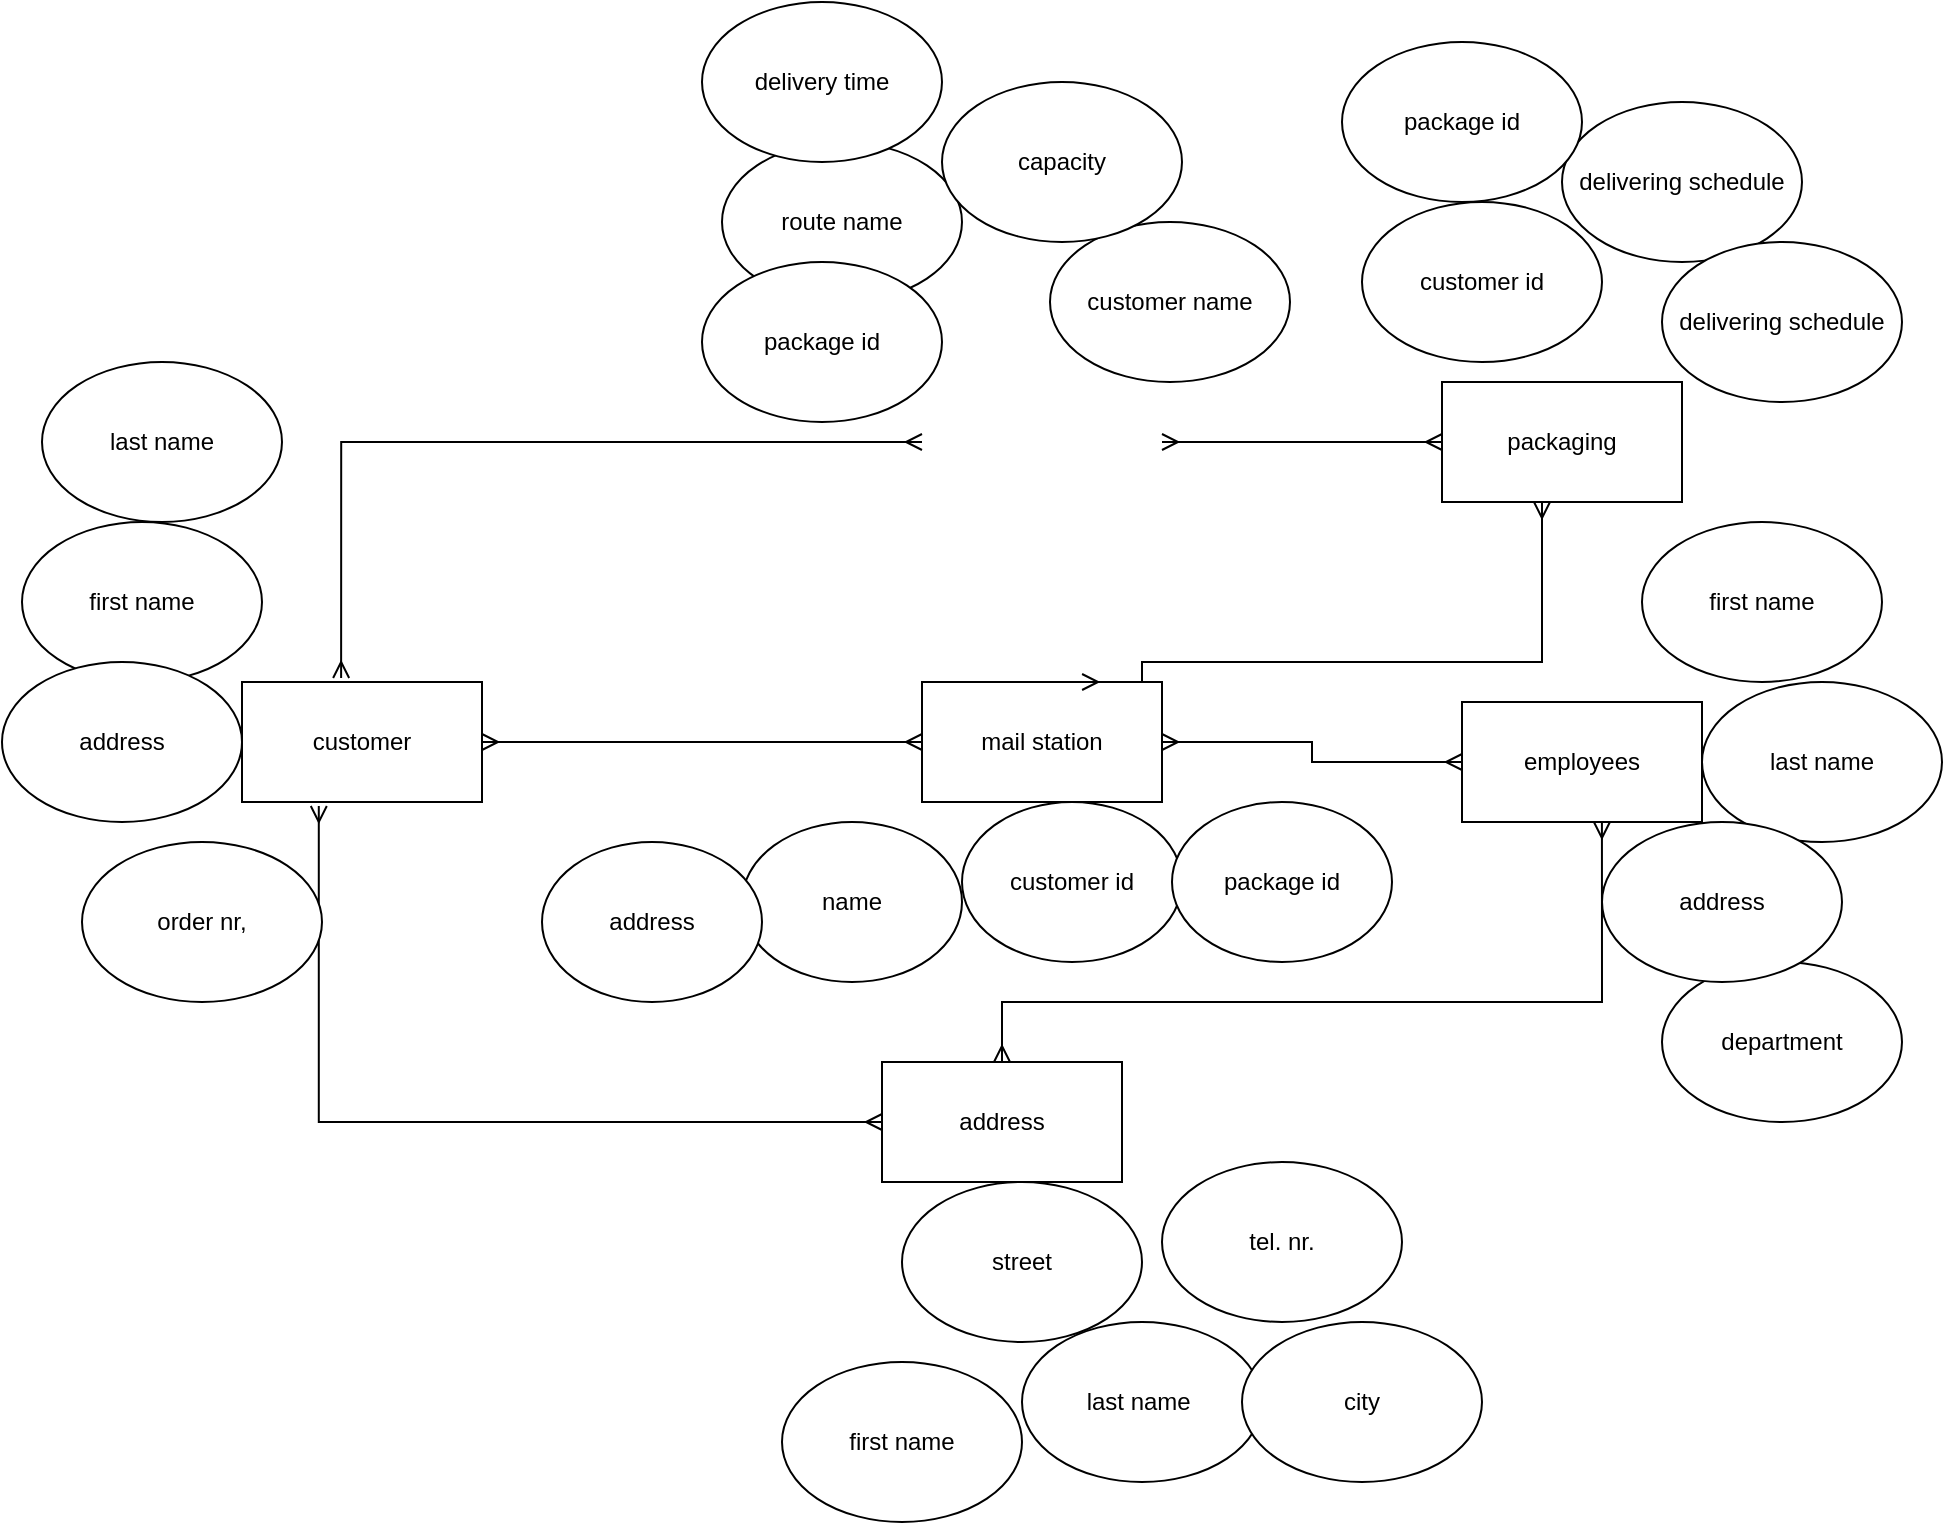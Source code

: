 <mxfile version="13.10.9" type="github" pages="2"><diagram id="hnk0GGWnFjxsSdoRdIvr" name="Page-1"><mxGraphModel dx="1865" dy="1717" grid="1" gridSize="10" guides="1" tooltips="1" connect="1" arrows="1" fold="1" page="1" pageScale="1" pageWidth="827" pageHeight="1169" math="0" shadow="0"><root><mxCell id="0"/><mxCell id="1" parent="0"/><mxCell id="8ZY2IFjKFhMp_e0ys6mb-2" value="mail station" style="rounded=0;whiteSpace=wrap;html=1;" parent="1" vertex="1"><mxGeometry x="350" y="-400" width="120" height="60" as="geometry"/></mxCell><mxCell id="8ZY2IFjKFhMp_e0ys6mb-15" style="edgeStyle=orthogonalEdgeStyle;rounded=0;orthogonalLoop=1;jettySize=auto;html=1;startArrow=ERmany;startFill=0;endArrow=ERmany;endFill=0;entryX=0.583;entryY=1;entryDx=0;entryDy=0;entryPerimeter=0;" parent="1" source="8ZY2IFjKFhMp_e0ys6mb-3" target="8ZY2IFjKFhMp_e0ys6mb-7" edge="1"><mxGeometry relative="1" as="geometry"><mxPoint x="680" y="-240" as="targetPoint"/><Array as="points"><mxPoint x="690" y="-240"/></Array></mxGeometry></mxCell><mxCell id="8ZY2IFjKFhMp_e0ys6mb-16" style="edgeStyle=orthogonalEdgeStyle;rounded=0;orthogonalLoop=1;jettySize=auto;html=1;entryX=0.32;entryY=1.033;entryDx=0;entryDy=0;entryPerimeter=0;startArrow=ERmany;startFill=0;endArrow=ERmany;endFill=0;" parent="1" source="8ZY2IFjKFhMp_e0ys6mb-3" target="8ZY2IFjKFhMp_e0ys6mb-5" edge="1"><mxGeometry relative="1" as="geometry"/></mxCell><mxCell id="8ZY2IFjKFhMp_e0ys6mb-3" value="address" style="rounded=0;whiteSpace=wrap;html=1;" parent="1" vertex="1"><mxGeometry x="330" y="-210" width="120" height="60" as="geometry"/></mxCell><mxCell id="8ZY2IFjKFhMp_e0ys6mb-17" style="edgeStyle=orthogonalEdgeStyle;rounded=0;orthogonalLoop=1;jettySize=auto;html=1;entryX=1;entryY=0.5;entryDx=0;entryDy=0;startArrow=ERmany;startFill=0;endArrow=ERmany;endFill=0;" parent="1" source="8ZY2IFjKFhMp_e0ys6mb-4" edge="1"><mxGeometry relative="1" as="geometry"><mxPoint x="470" y="-520" as="targetPoint"/></mxGeometry></mxCell><mxCell id="8ZY2IFjKFhMp_e0ys6mb-18" style="edgeStyle=orthogonalEdgeStyle;rounded=0;orthogonalLoop=1;jettySize=auto;html=1;startArrow=ERmany;startFill=0;endArrow=ERmany;endFill=0;entryX=0.667;entryY=0;entryDx=0;entryDy=0;entryPerimeter=0;" parent="1" source="8ZY2IFjKFhMp_e0ys6mb-4" target="8ZY2IFjKFhMp_e0ys6mb-2" edge="1"><mxGeometry relative="1" as="geometry"><mxPoint x="590" y="-410" as="targetPoint"/><Array as="points"><mxPoint x="660" y="-410"/><mxPoint x="460" y="-410"/></Array></mxGeometry></mxCell><mxCell id="8ZY2IFjKFhMp_e0ys6mb-4" value="packaging" style="rounded=0;whiteSpace=wrap;html=1;" parent="1" vertex="1"><mxGeometry x="610" y="-550" width="120" height="60" as="geometry"/></mxCell><mxCell id="8ZY2IFjKFhMp_e0ys6mb-5" value="customer" style="rounded=0;whiteSpace=wrap;html=1;" parent="1" vertex="1"><mxGeometry x="10" y="-400" width="120" height="60" as="geometry"/></mxCell><mxCell id="8ZY2IFjKFhMp_e0ys6mb-11" style="edgeStyle=orthogonalEdgeStyle;rounded=0;orthogonalLoop=1;jettySize=auto;html=1;entryX=0.413;entryY=-0.033;entryDx=0;entryDy=0;entryPerimeter=0;startArrow=ERmany;startFill=0;endArrow=ERmany;endFill=0;" parent="1" target="8ZY2IFjKFhMp_e0ys6mb-5" edge="1"><mxGeometry relative="1" as="geometry"><Array as="points"><mxPoint x="60" y="-520"/></Array><mxPoint x="350" y="-520" as="sourcePoint"/></mxGeometry></mxCell><mxCell id="8ZY2IFjKFhMp_e0ys6mb-7" value="employees" style="rounded=0;whiteSpace=wrap;html=1;" parent="1" vertex="1"><mxGeometry x="620" y="-390" width="120" height="60" as="geometry"/></mxCell><mxCell id="8ZY2IFjKFhMp_e0ys6mb-20" style="edgeStyle=orthogonalEdgeStyle;rounded=0;orthogonalLoop=1;jettySize=auto;html=1;exitX=1;exitY=0.5;exitDx=0;exitDy=0;startArrow=ERmany;startFill=0;endArrow=ERmany;endFill=0;entryX=0;entryY=0.5;entryDx=0;entryDy=0;" parent="1" source="8ZY2IFjKFhMp_e0ys6mb-5" target="8ZY2IFjKFhMp_e0ys6mb-2" edge="1"><mxGeometry relative="1" as="geometry"><mxPoint x="130" y="-370" as="sourcePoint"/><mxPoint x="220" y="-370" as="targetPoint"/></mxGeometry></mxCell><mxCell id="8ZY2IFjKFhMp_e0ys6mb-23" style="edgeStyle=orthogonalEdgeStyle;rounded=0;orthogonalLoop=1;jettySize=auto;html=1;entryX=0;entryY=0.5;entryDx=0;entryDy=0;startArrow=ERmany;startFill=0;endArrow=ERmany;endFill=0;" parent="1" source="8ZY2IFjKFhMp_e0ys6mb-2" target="8ZY2IFjKFhMp_e0ys6mb-7" edge="1"><mxGeometry relative="1" as="geometry"><mxPoint x="470" y="-370" as="sourcePoint"/><mxPoint x="499.76" y="-359.84" as="targetPoint"/></mxGeometry></mxCell><mxCell id="8ZY2IFjKFhMp_e0ys6mb-24" value="route name" style="ellipse;whiteSpace=wrap;html=1;" parent="1" vertex="1"><mxGeometry x="250" y="-670" width="120" height="80" as="geometry"/></mxCell><mxCell id="8ZY2IFjKFhMp_e0ys6mb-25" value="customer name" style="ellipse;whiteSpace=wrap;html=1;" parent="1" vertex="1"><mxGeometry x="414" y="-630" width="120" height="80" as="geometry"/></mxCell><mxCell id="8ZY2IFjKFhMp_e0ys6mb-26" value="capacity" style="ellipse;whiteSpace=wrap;html=1;" parent="1" vertex="1"><mxGeometry x="360" y="-700" width="120" height="80" as="geometry"/></mxCell><mxCell id="bsbDy2MxF6c4dUeJ8BXN-1" value="customer id" style="ellipse;whiteSpace=wrap;html=1;" parent="1" vertex="1"><mxGeometry x="570" y="-640" width="120" height="80" as="geometry"/></mxCell><mxCell id="bsbDy2MxF6c4dUeJ8BXN-2" value="delivering schedule" style="ellipse;whiteSpace=wrap;html=1;" parent="1" vertex="1"><mxGeometry x="670" y="-690" width="120" height="80" as="geometry"/></mxCell><mxCell id="bsbDy2MxF6c4dUeJ8BXN-3" value="package id" style="ellipse;whiteSpace=wrap;html=1;" parent="1" vertex="1"><mxGeometry x="560" y="-720" width="120" height="80" as="geometry"/></mxCell><mxCell id="bsbDy2MxF6c4dUeJ8BXN-4" value="street" style="ellipse;whiteSpace=wrap;html=1;" parent="1" vertex="1"><mxGeometry x="340" y="-150" width="120" height="80" as="geometry"/></mxCell><mxCell id="bsbDy2MxF6c4dUeJ8BXN-5" value="first name" style="ellipse;whiteSpace=wrap;html=1;" parent="1" vertex="1"><mxGeometry x="280" y="-60" width="120" height="80" as="geometry"/></mxCell><mxCell id="bsbDy2MxF6c4dUeJ8BXN-6" value="last name&amp;nbsp;" style="ellipse;whiteSpace=wrap;html=1;" parent="1" vertex="1"><mxGeometry x="400" y="-80" width="120" height="80" as="geometry"/></mxCell><mxCell id="bsbDy2MxF6c4dUeJ8BXN-7" value="city" style="ellipse;whiteSpace=wrap;html=1;" parent="1" vertex="1"><mxGeometry x="510" y="-80" width="120" height="80" as="geometry"/></mxCell><mxCell id="bsbDy2MxF6c4dUeJ8BXN-8" value="tel. nr." style="ellipse;whiteSpace=wrap;html=1;" parent="1" vertex="1"><mxGeometry x="470" y="-160" width="120" height="80" as="geometry"/></mxCell><mxCell id="bsbDy2MxF6c4dUeJ8BXN-9" value="first name" style="ellipse;whiteSpace=wrap;html=1;" parent="1" vertex="1"><mxGeometry x="-100" y="-480" width="120" height="80" as="geometry"/></mxCell><mxCell id="bsbDy2MxF6c4dUeJ8BXN-10" value="address" style="ellipse;whiteSpace=wrap;html=1;" parent="1" vertex="1"><mxGeometry x="-110" y="-410" width="120" height="80" as="geometry"/></mxCell><mxCell id="bsbDy2MxF6c4dUeJ8BXN-11" value="order nr," style="ellipse;whiteSpace=wrap;html=1;" parent="1" vertex="1"><mxGeometry x="-70" y="-320" width="120" height="80" as="geometry"/></mxCell><mxCell id="bsbDy2MxF6c4dUeJ8BXN-12" value="first name" style="ellipse;whiteSpace=wrap;html=1;" parent="1" vertex="1"><mxGeometry x="710" y="-480" width="120" height="80" as="geometry"/></mxCell><mxCell id="bsbDy2MxF6c4dUeJ8BXN-13" value="last name" style="ellipse;whiteSpace=wrap;html=1;" parent="1" vertex="1"><mxGeometry x="740" y="-400" width="120" height="80" as="geometry"/></mxCell><mxCell id="bsbDy2MxF6c4dUeJ8BXN-14" value="department" style="ellipse;whiteSpace=wrap;html=1;" parent="1" vertex="1"><mxGeometry x="720" y="-260" width="120" height="80" as="geometry"/></mxCell><mxCell id="bsbDy2MxF6c4dUeJ8BXN-15" value="address" style="ellipse;whiteSpace=wrap;html=1;" parent="1" vertex="1"><mxGeometry x="690" y="-330" width="120" height="80" as="geometry"/></mxCell><mxCell id="bsbDy2MxF6c4dUeJ8BXN-16" value="name" style="ellipse;whiteSpace=wrap;html=1;" parent="1" vertex="1"><mxGeometry x="260" y="-330" width="110" height="80" as="geometry"/></mxCell><mxCell id="bsbDy2MxF6c4dUeJ8BXN-17" value="address" style="ellipse;whiteSpace=wrap;html=1;" parent="1" vertex="1"><mxGeometry x="160" y="-320" width="110" height="80" as="geometry"/></mxCell><mxCell id="bsbDy2MxF6c4dUeJ8BXN-18" value="customer id" style="ellipse;whiteSpace=wrap;html=1;" parent="1" vertex="1"><mxGeometry x="370" y="-340" width="110" height="80" as="geometry"/></mxCell><mxCell id="bsbDy2MxF6c4dUeJ8BXN-19" value="package id" style="ellipse;whiteSpace=wrap;html=1;" parent="1" vertex="1"><mxGeometry x="475" y="-340" width="110" height="80" as="geometry"/></mxCell><mxCell id="bsbDy2MxF6c4dUeJ8BXN-20" value="package id" style="ellipse;whiteSpace=wrap;html=1;" parent="1" vertex="1"><mxGeometry x="240" y="-610" width="120" height="80" as="geometry"/></mxCell><mxCell id="bsbDy2MxF6c4dUeJ8BXN-21" value="delivery time" style="ellipse;whiteSpace=wrap;html=1;" parent="1" vertex="1"><mxGeometry x="240" y="-740" width="120" height="80" as="geometry"/></mxCell><mxCell id="bsbDy2MxF6c4dUeJ8BXN-22" value="last name" style="ellipse;whiteSpace=wrap;html=1;" parent="1" vertex="1"><mxGeometry x="-90" y="-560" width="120" height="80" as="geometry"/></mxCell><mxCell id="bsbDy2MxF6c4dUeJ8BXN-23" value="delivering schedule" style="ellipse;whiteSpace=wrap;html=1;" parent="1" vertex="1"><mxGeometry x="720" y="-620" width="120" height="80" as="geometry"/></mxCell></root></mxGraphModel></diagram><diagram id="Oa4SpMIAOaJcCR6CmX-8" name="Page-2"><mxGraphModel dx="1038" dy="548" grid="1" gridSize="10" guides="1" tooltips="1" connect="1" arrows="1" fold="1" page="1" pageScale="1" pageWidth="827" pageHeight="1169" math="0" shadow="0"><root><mxCell id="JO5ajSMM-dHssCaJp00G-0"/><mxCell id="JO5ajSMM-dHssCaJp00G-1" parent="JO5ajSMM-dHssCaJp00G-0"/></root></mxGraphModel></diagram></mxfile>